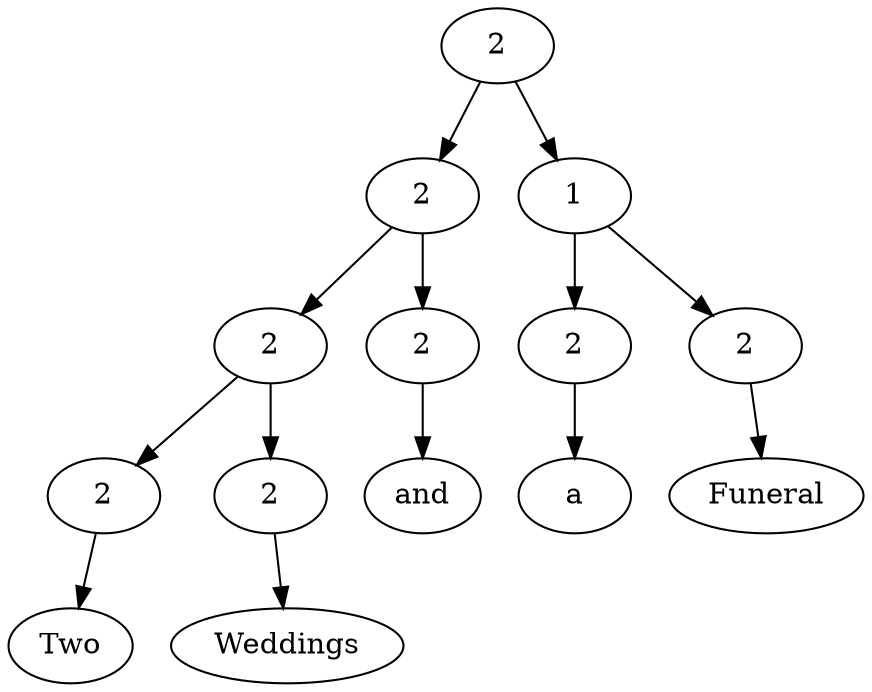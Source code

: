 digraph G{Node0 [label="2"]
Node0 -> Node1
Node0 -> Node9
Node1 [label="2"]
Node1 -> Node2
Node1 -> Node7
Node9 [label="1"]
Node9 -> Node10
Node9 -> Node12
Node2 [label="2"]
Node2 -> Node3
Node2 -> Node5
Node7 [label="2"]
Node7 -> Node8
Node10 [label="2"]
Node10 -> Node11
Node12 [label="2"]
Node12 -> Node13
Node3 [label="2"]
Node3 -> Node4
Node5 [label="2"]
Node5 -> Node6
Node8 [label="and"]
Node11 [label="a"]
Node13 [label="Funeral"]
Node4 [label="Two"]
Node6 [label="Weddings"]
}